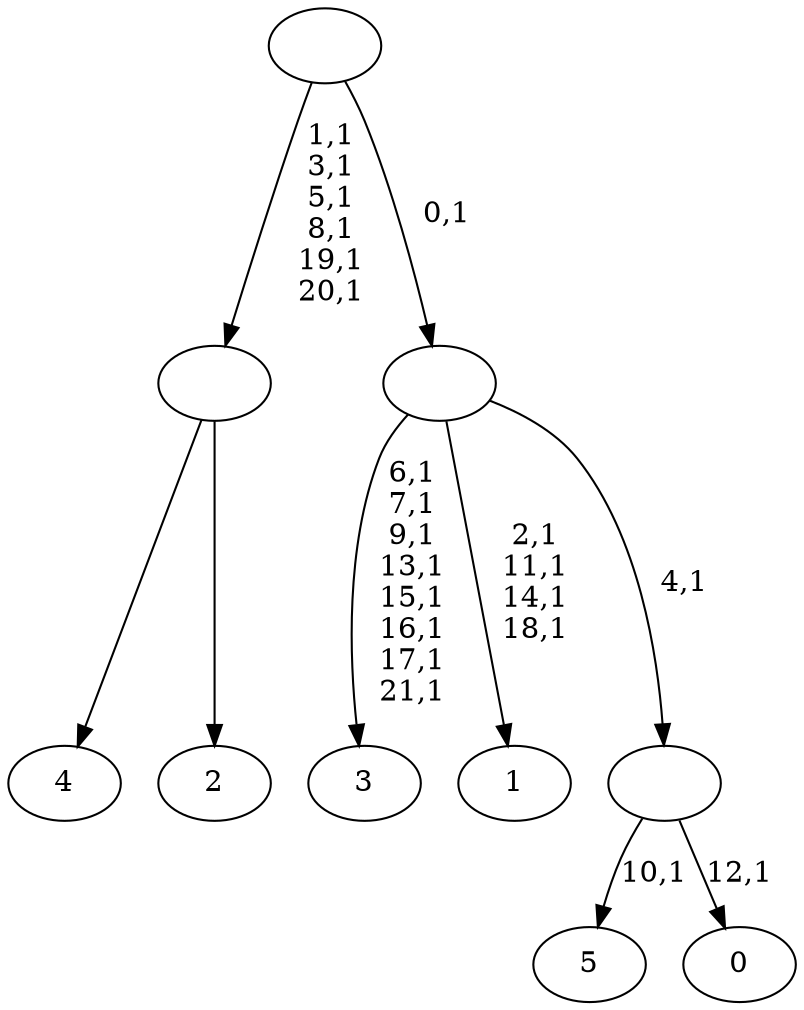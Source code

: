 digraph T {
	28 [label="5"]
	26 [label="4"]
	25 [label="3"]
	16 [label="2"]
	15 [label=""]
	9 [label="1"]
	4 [label="0"]
	2 [label=""]
	1 [label=""]
	0 [label=""]
	15 -> 26 [label=""]
	15 -> 16 [label=""]
	2 -> 4 [label="12,1"]
	2 -> 28 [label="10,1"]
	1 -> 9 [label="2,1\n11,1\n14,1\n18,1"]
	1 -> 25 [label="6,1\n7,1\n9,1\n13,1\n15,1\n16,1\n17,1\n21,1"]
	1 -> 2 [label="4,1"]
	0 -> 15 [label="1,1\n3,1\n5,1\n8,1\n19,1\n20,1"]
	0 -> 1 [label="0,1"]
}
